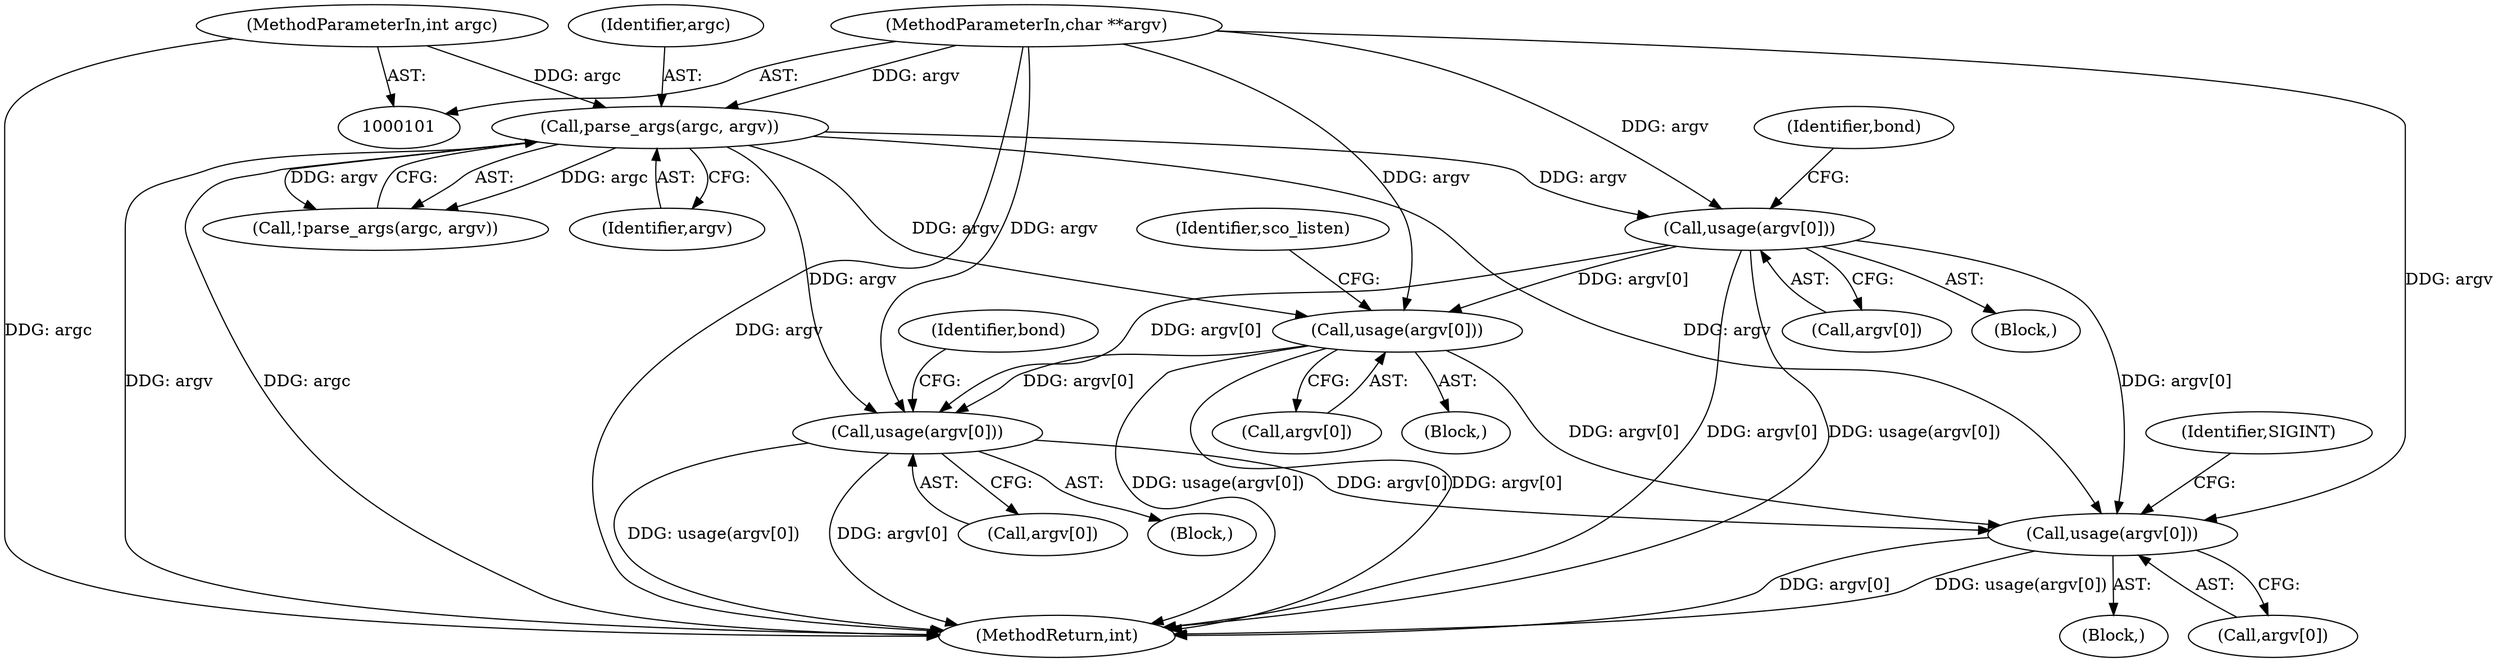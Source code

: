 digraph "0_Android_37c88107679d36c419572732b4af6e18bb2f7dce_6@array" {
"1000135" [label="(Call,usage(argv[0]))"];
"1000111" [label="(Call,usage(argv[0]))"];
"1000107" [label="(Call,parse_args(argc, argv))"];
"1000102" [label="(MethodParameterIn,int argc)"];
"1000103" [label="(MethodParameterIn,char **argv)"];
"1000123" [label="(Call,usage(argv[0]))"];
"1000167" [label="(Call,usage(argv[0]))"];
"1000163" [label="(Block,)"];
"1000586" [label="(MethodReturn,int)"];
"1000123" [label="(Call,usage(argv[0]))"];
"1000136" [label="(Call,argv[0])"];
"1000112" [label="(Call,argv[0])"];
"1000106" [label="(Call,!parse_args(argc, argv))"];
"1000129" [label="(Identifier,sco_listen)"];
"1000167" [label="(Call,usage(argv[0]))"];
"1000174" [label="(Identifier,SIGINT)"];
"1000103" [label="(MethodParameterIn,char **argv)"];
"1000110" [label="(Block,)"];
"1000109" [label="(Identifier,argv)"];
"1000119" [label="(Block,)"];
"1000124" [label="(Call,argv[0])"];
"1000117" [label="(Identifier,bond)"];
"1000142" [label="(Identifier,bond)"];
"1000108" [label="(Identifier,argc)"];
"1000131" [label="(Block,)"];
"1000102" [label="(MethodParameterIn,int argc)"];
"1000168" [label="(Call,argv[0])"];
"1000111" [label="(Call,usage(argv[0]))"];
"1000107" [label="(Call,parse_args(argc, argv))"];
"1000135" [label="(Call,usage(argv[0]))"];
"1000135" -> "1000131"  [label="AST: "];
"1000135" -> "1000136"  [label="CFG: "];
"1000136" -> "1000135"  [label="AST: "];
"1000142" -> "1000135"  [label="CFG: "];
"1000135" -> "1000586"  [label="DDG: usage(argv[0])"];
"1000135" -> "1000586"  [label="DDG: argv[0]"];
"1000111" -> "1000135"  [label="DDG: argv[0]"];
"1000107" -> "1000135"  [label="DDG: argv"];
"1000123" -> "1000135"  [label="DDG: argv[0]"];
"1000103" -> "1000135"  [label="DDG: argv"];
"1000135" -> "1000167"  [label="DDG: argv[0]"];
"1000111" -> "1000110"  [label="AST: "];
"1000111" -> "1000112"  [label="CFG: "];
"1000112" -> "1000111"  [label="AST: "];
"1000117" -> "1000111"  [label="CFG: "];
"1000111" -> "1000586"  [label="DDG: argv[0]"];
"1000111" -> "1000586"  [label="DDG: usage(argv[0])"];
"1000107" -> "1000111"  [label="DDG: argv"];
"1000103" -> "1000111"  [label="DDG: argv"];
"1000111" -> "1000123"  [label="DDG: argv[0]"];
"1000111" -> "1000167"  [label="DDG: argv[0]"];
"1000107" -> "1000106"  [label="AST: "];
"1000107" -> "1000109"  [label="CFG: "];
"1000108" -> "1000107"  [label="AST: "];
"1000109" -> "1000107"  [label="AST: "];
"1000106" -> "1000107"  [label="CFG: "];
"1000107" -> "1000586"  [label="DDG: argc"];
"1000107" -> "1000586"  [label="DDG: argv"];
"1000107" -> "1000106"  [label="DDG: argc"];
"1000107" -> "1000106"  [label="DDG: argv"];
"1000102" -> "1000107"  [label="DDG: argc"];
"1000103" -> "1000107"  [label="DDG: argv"];
"1000107" -> "1000123"  [label="DDG: argv"];
"1000107" -> "1000167"  [label="DDG: argv"];
"1000102" -> "1000101"  [label="AST: "];
"1000102" -> "1000586"  [label="DDG: argc"];
"1000103" -> "1000101"  [label="AST: "];
"1000103" -> "1000586"  [label="DDG: argv"];
"1000103" -> "1000123"  [label="DDG: argv"];
"1000103" -> "1000167"  [label="DDG: argv"];
"1000123" -> "1000119"  [label="AST: "];
"1000123" -> "1000124"  [label="CFG: "];
"1000124" -> "1000123"  [label="AST: "];
"1000129" -> "1000123"  [label="CFG: "];
"1000123" -> "1000586"  [label="DDG: usage(argv[0])"];
"1000123" -> "1000586"  [label="DDG: argv[0]"];
"1000123" -> "1000167"  [label="DDG: argv[0]"];
"1000167" -> "1000163"  [label="AST: "];
"1000167" -> "1000168"  [label="CFG: "];
"1000168" -> "1000167"  [label="AST: "];
"1000174" -> "1000167"  [label="CFG: "];
"1000167" -> "1000586"  [label="DDG: argv[0]"];
"1000167" -> "1000586"  [label="DDG: usage(argv[0])"];
}
